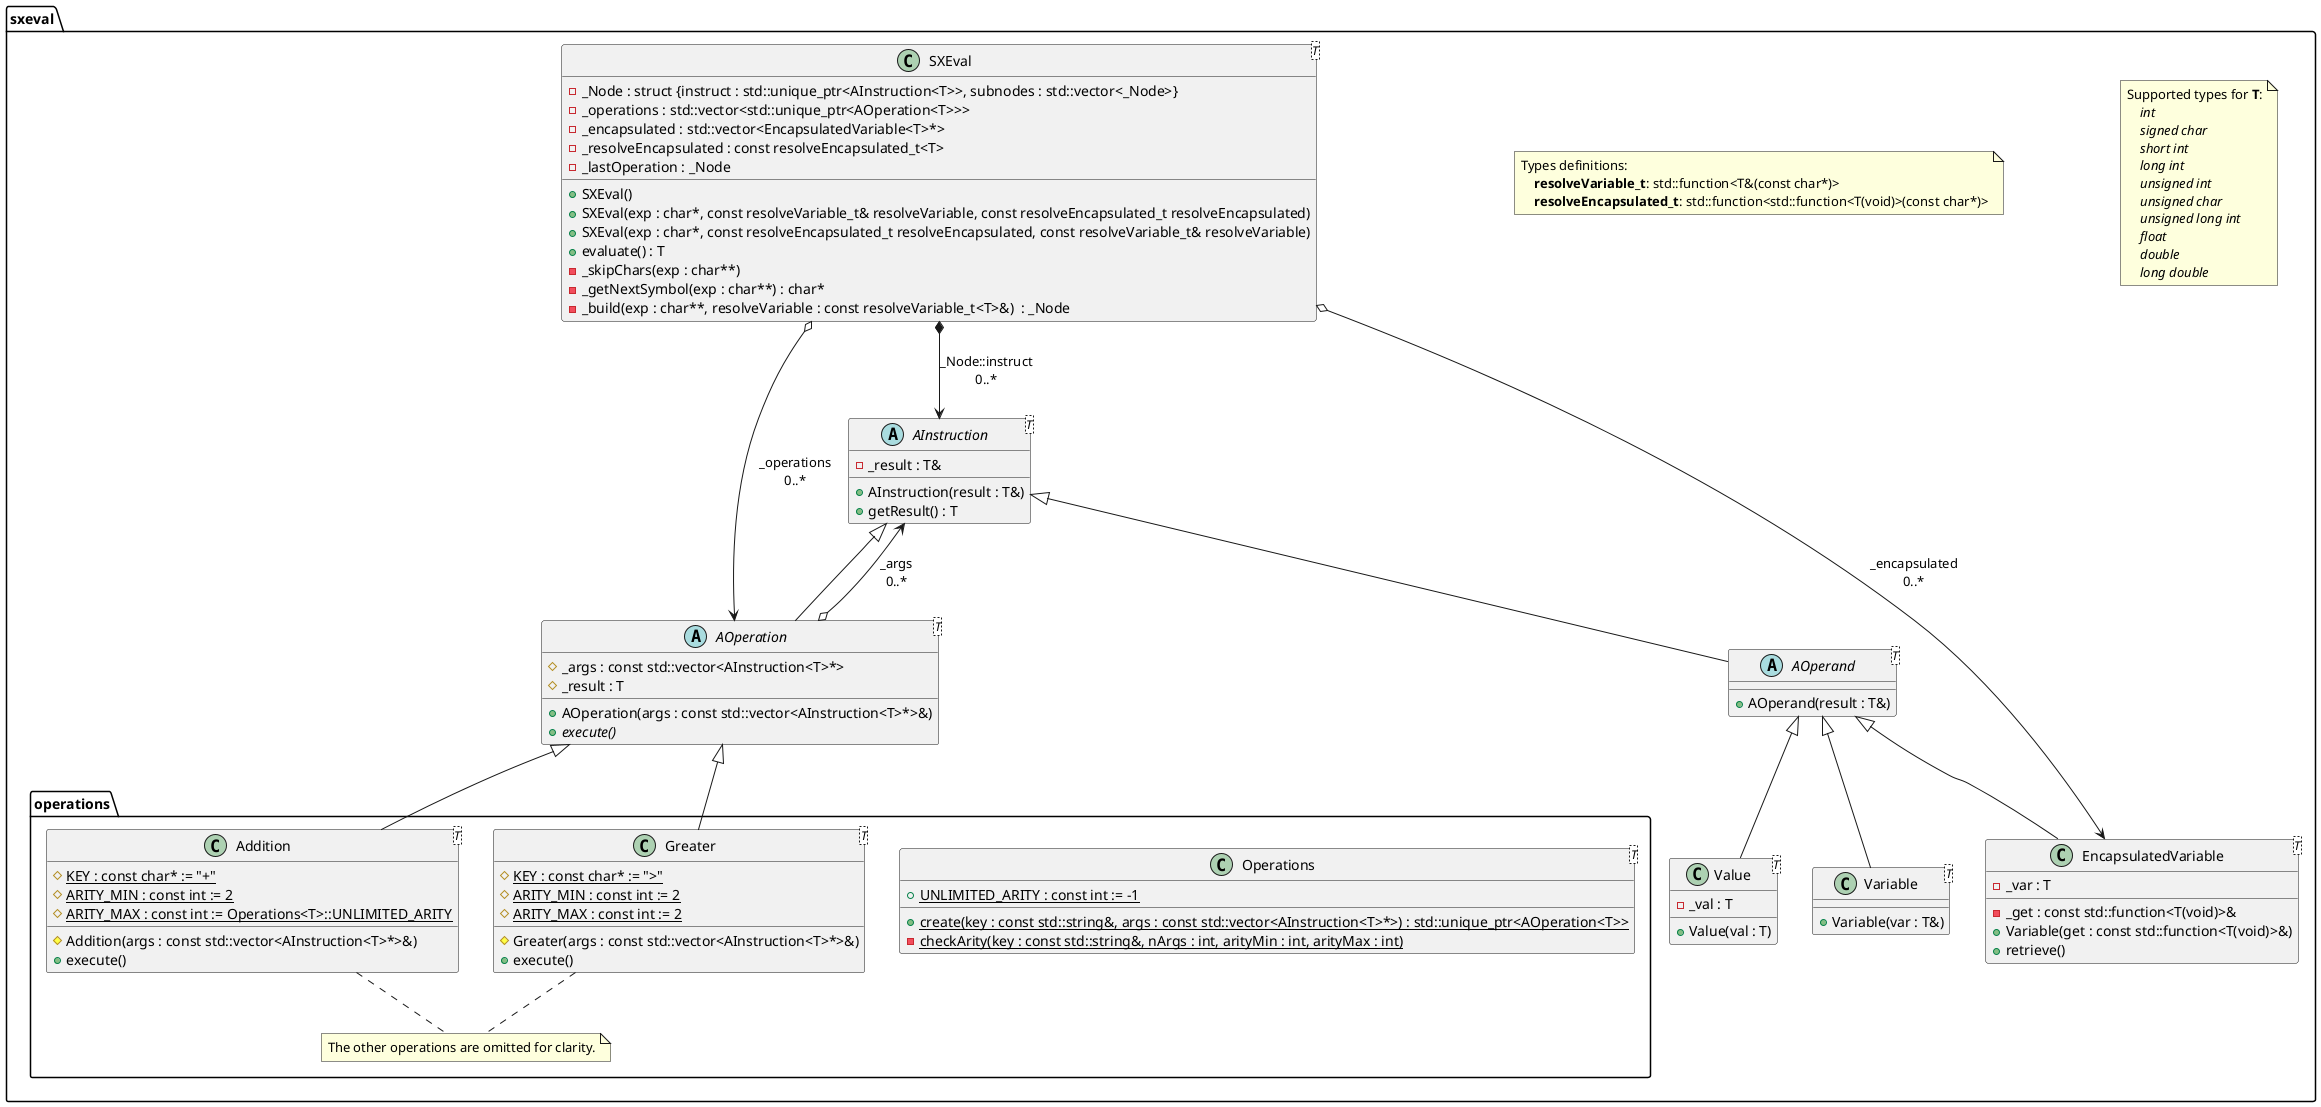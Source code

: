 @startuml

package sxeval {

    note as T_Note
        Supported types for <b>T</b>:
            <i>int</i>
            <i>signed char</i>
            <i>short int</i>
            <i>long int</i>
            <i>unsigned int</i>
            <i>unsigned char</i>
            <i>unsigned long int</i>
            <i>float</i>
            <i>double</i>
            <i>long double</i>
    end note

    note as alias_Note
        Types definitions:
            <b>resolveVariable_t</b>: std::function<T&(const char*)>
            <b>resolveEncapsulated_t</b>: std::function<std::function<T(void)>(const char*)>
    end note

    class SXEval<T> {
        - _Node : struct {instruct : std::unique_ptr<AInstruction<T>>, subnodes : std::vector<_Node>}
        -_operations : std::vector<std::unique_ptr<AOperation<T>>>
        -_encapsulated : std::vector<EncapsulatedVariable<T>*>
        -_resolveEncapsulated : const resolveEncapsulated_t<T>
        -_lastOperation : _Node
        +SXEval()
        +SXEval(exp : char*, const resolveVariable_t& resolveVariable, const resolveEncapsulated_t resolveEncapsulated)
        +SXEval(exp : char*, const resolveEncapsulated_t resolveEncapsulated, const resolveVariable_t& resolveVariable)
        +evaluate() : T
        -_skipChars(exp : char**)
        -_getNextSymbol(exp : char**) : char*
        -_build(exp : char**, resolveVariable : const resolveVariable_t<T>&)  : _Node
    }


    abstract class AInstruction<T> {
        -_result : T&
        +AInstruction(result : T&)
        +getResult() : T
    }

    abstract class AOperation<T> extends AInstruction {
        #_args : const std::vector<AInstruction<T>*>
        #_result : T
        +AOperation(args : const std::vector<AInstruction<T>*>&)
        +{abstract} execute()
    }

    abstract class AOperand<T> extends AInstruction {
        +AOperand(result : T&)
    }

    class Value<T> extends AOperand {
        -_val : T
        +Value(val : T)
    }

    class Variable<T> extends AOperand {
        +Variable(var : T&)
    }

    class EncapsulatedVariable<T> extends AOperand {
        -_var : T
        -_get : const std::function<T(void)>&
        +Variable(get : const std::function<T(void)>&)
        +retrieve()
    }

    package operations {

        class Operations<T> {
            +{static} UNLIMITED_ARITY : const int := -1
            +{static} create(key : const std::string&, args : const std::vector<AInstruction<T>*>) : std::unique_ptr<AOperation<T>>
            -{static} checkArity(key : const std::string&, nArgs : int, arityMin : int, arityMax : int)
        }

        class Addition<T> {
            #{static} KEY : const char* := "+"
            #{static} ARITY_MIN : const int := 2
            #{static} ARITY_MAX : const int := Operations<T>::UNLIMITED_ARITY
            #Addition(args : const std::vector<AInstruction<T>*>&)
            +execute()
        }

        class Greater<T> {
            #{static} KEY : const char* := ">"
            #{static} ARITY_MIN : const int := 2
            #{static} ARITY_MAX : const int := 2
            #Greater(args : const std::vector<AInstruction<T>*>&)
            +execute()
        }

        Addition -up-|> AOperation
        Greater -up-|> AOperation

        note "The other operations are omitted for clarity." as ope_Note
        Addition .. ope_Note
        Greater .. ope_Note

    }

    SXEval *--> AInstruction : _Node::instruct\n0..*
    SXEval o--> AOperation : _operations\n0..*
    SXEval o--> EncapsulatedVariable : _encapsulated\n0..*
    AOperation o-up-> AInstruction : _args\n0..*

}

@enduml
